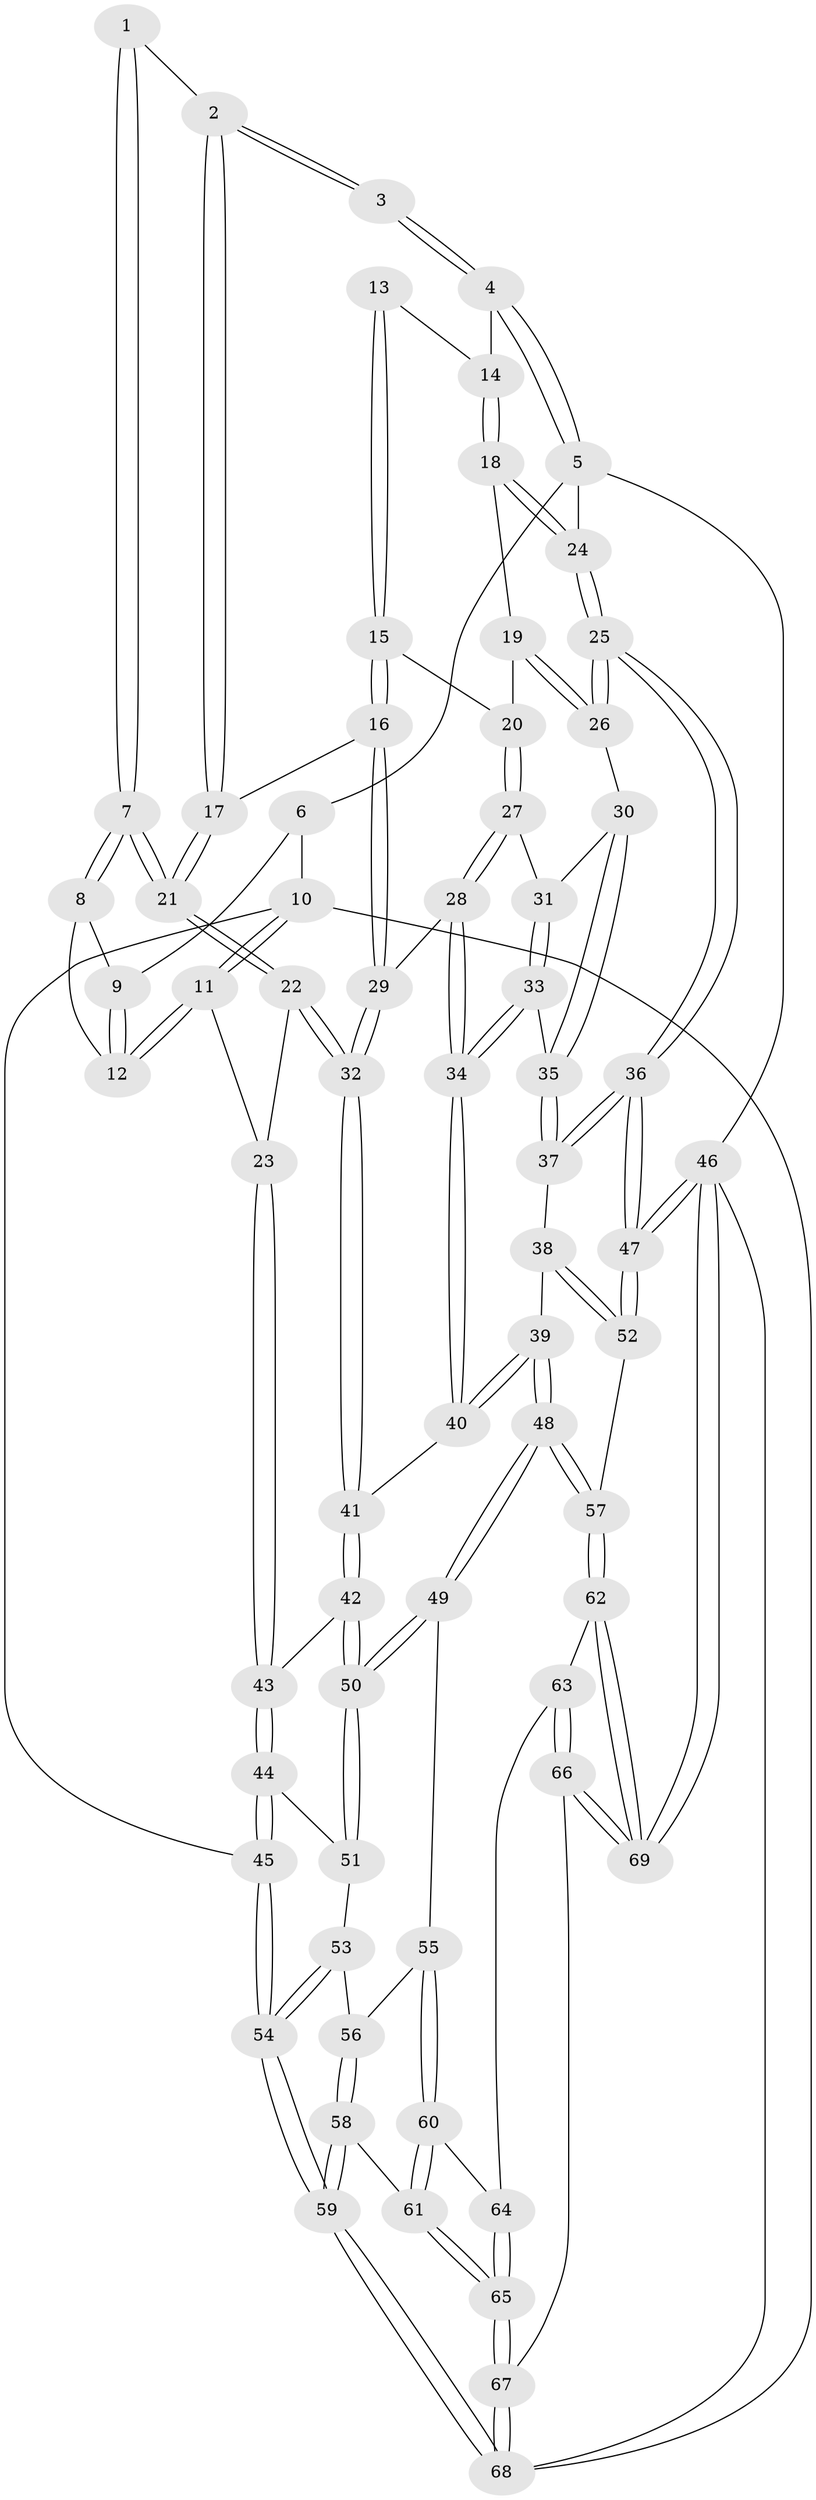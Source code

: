 // coarse degree distribution, {3: 0.16279069767441862, 4: 0.4418604651162791, 6: 0.11627906976744186, 5: 0.2558139534883721, 2: 0.023255813953488372}
// Generated by graph-tools (version 1.1) at 2025/24/03/03/25 07:24:33]
// undirected, 69 vertices, 169 edges
graph export_dot {
graph [start="1"]
  node [color=gray90,style=filled];
  1 [pos="+0.16896074661439206+0"];
  2 [pos="+0.5566148062656792+0"];
  3 [pos="+0.720685477398947+0"];
  4 [pos="+1+0"];
  5 [pos="+1+0"];
  6 [pos="+0.15039633934072863+0"];
  7 [pos="+0.27630787272278035+0.14117985756618595"];
  8 [pos="+0.23470317503325966+0.116731497638356"];
  9 [pos="+0.12715535895592445+0"];
  10 [pos="+0+0.321733070493985"];
  11 [pos="+0+0.30177041324373843"];
  12 [pos="+0.09595204839733759+0.09682155881983653"];
  13 [pos="+0.8478352965289949+0.09745426894404888"];
  14 [pos="+0.8565772324703326+0.0919830801055801"];
  15 [pos="+0.8022279498729957+0.18256690736139083"];
  16 [pos="+0.5872068422836483+0.15874505534141864"];
  17 [pos="+0.5490060045105717+0.11282202725905471"];
  18 [pos="+1+0.11461449002233487"];
  19 [pos="+0.8532008069991404+0.2023942883196832"];
  20 [pos="+0.8390028839826472+0.20340839178643427"];
  21 [pos="+0.34289980031915035+0.22549923753387083"];
  22 [pos="+0.27479362760055215+0.30582006684513297"];
  23 [pos="+0.16196293598317407+0.3428467523861284"];
  24 [pos="+1+0"];
  25 [pos="+1+0.3700003017473431"];
  26 [pos="+1+0.3475884101974726"];
  27 [pos="+0.845926476112798+0.3033538914125359"];
  28 [pos="+0.6836132322654059+0.39017615582058107"];
  29 [pos="+0.60133165848697+0.22572812248299856"];
  30 [pos="+1+0.35161782100820765"];
  31 [pos="+0.8928990796413192+0.3579565035845705"];
  32 [pos="+0.43873148484858276+0.49410370736873716"];
  33 [pos="+0.8254555619805668+0.4429285244533234"];
  34 [pos="+0.7017625739736407+0.4757816376068188"];
  35 [pos="+0.8708163803035563+0.46578795067382955"];
  36 [pos="+1+0.4589975091983576"];
  37 [pos="+0.9434603708868133+0.5129691464773309"];
  38 [pos="+0.8417414815611564+0.6319342979889739"];
  39 [pos="+0.7382453060447088+0.6371645637012456"];
  40 [pos="+0.6892406572153914+0.5141492220194223"];
  41 [pos="+0.45318547876354126+0.5367848908656682"];
  42 [pos="+0.43485028501228207+0.5703147194383398"];
  43 [pos="+0.2015306347466639+0.547631551699663"];
  44 [pos="+0.17471797971903577+0.618889503290852"];
  45 [pos="+0+0.8516410143317196"];
  46 [pos="+1+1"];
  47 [pos="+1+0.8098062130345817"];
  48 [pos="+0.6900106110753625+0.7816842157448768"];
  49 [pos="+0.4681807479460418+0.770501507564881"];
  50 [pos="+0.4277656703404563+0.6662582483019075"];
  51 [pos="+0.26107905646669344+0.6824499028493032"];
  52 [pos="+1+0.8008675643446681"];
  53 [pos="+0.25732009142371326+0.7527191040745199"];
  54 [pos="+0+0.8635759046816727"];
  55 [pos="+0.4439510511690134+0.8049517450310074"];
  56 [pos="+0.30394677839632567+0.8258968213190166"];
  57 [pos="+0.7410790443367217+0.8782490477290436"];
  58 [pos="+0.23515045204118323+0.8894884891809993"];
  59 [pos="+0+1"];
  60 [pos="+0.4439246607877341+0.8065372928122623"];
  61 [pos="+0.3332586965324515+0.964817433707232"];
  62 [pos="+0.7336891036389912+0.9324253735714663"];
  63 [pos="+0.5249429164914781+0.9416937698830236"];
  64 [pos="+0.46243565096695777+0.8947897711354932"];
  65 [pos="+0.39256523970025964+1"];
  66 [pos="+0.5621439476344188+1"];
  67 [pos="+0.392873477580696+1"];
  68 [pos="+0+1"];
  69 [pos="+0.7392772801374049+1"];
  1 -- 2;
  1 -- 7;
  1 -- 7;
  2 -- 3;
  2 -- 3;
  2 -- 17;
  2 -- 17;
  3 -- 4;
  3 -- 4;
  4 -- 5;
  4 -- 5;
  4 -- 14;
  5 -- 6;
  5 -- 24;
  5 -- 46;
  6 -- 9;
  6 -- 10;
  7 -- 8;
  7 -- 8;
  7 -- 21;
  7 -- 21;
  8 -- 9;
  8 -- 12;
  9 -- 12;
  9 -- 12;
  10 -- 11;
  10 -- 11;
  10 -- 45;
  10 -- 68;
  11 -- 12;
  11 -- 12;
  11 -- 23;
  13 -- 14;
  13 -- 15;
  13 -- 15;
  14 -- 18;
  14 -- 18;
  15 -- 16;
  15 -- 16;
  15 -- 20;
  16 -- 17;
  16 -- 29;
  16 -- 29;
  17 -- 21;
  17 -- 21;
  18 -- 19;
  18 -- 24;
  18 -- 24;
  19 -- 20;
  19 -- 26;
  19 -- 26;
  20 -- 27;
  20 -- 27;
  21 -- 22;
  21 -- 22;
  22 -- 23;
  22 -- 32;
  22 -- 32;
  23 -- 43;
  23 -- 43;
  24 -- 25;
  24 -- 25;
  25 -- 26;
  25 -- 26;
  25 -- 36;
  25 -- 36;
  26 -- 30;
  27 -- 28;
  27 -- 28;
  27 -- 31;
  28 -- 29;
  28 -- 34;
  28 -- 34;
  29 -- 32;
  29 -- 32;
  30 -- 31;
  30 -- 35;
  30 -- 35;
  31 -- 33;
  31 -- 33;
  32 -- 41;
  32 -- 41;
  33 -- 34;
  33 -- 34;
  33 -- 35;
  34 -- 40;
  34 -- 40;
  35 -- 37;
  35 -- 37;
  36 -- 37;
  36 -- 37;
  36 -- 47;
  36 -- 47;
  37 -- 38;
  38 -- 39;
  38 -- 52;
  38 -- 52;
  39 -- 40;
  39 -- 40;
  39 -- 48;
  39 -- 48;
  40 -- 41;
  41 -- 42;
  41 -- 42;
  42 -- 43;
  42 -- 50;
  42 -- 50;
  43 -- 44;
  43 -- 44;
  44 -- 45;
  44 -- 45;
  44 -- 51;
  45 -- 54;
  45 -- 54;
  46 -- 47;
  46 -- 47;
  46 -- 69;
  46 -- 69;
  46 -- 68;
  47 -- 52;
  47 -- 52;
  48 -- 49;
  48 -- 49;
  48 -- 57;
  48 -- 57;
  49 -- 50;
  49 -- 50;
  49 -- 55;
  50 -- 51;
  50 -- 51;
  51 -- 53;
  52 -- 57;
  53 -- 54;
  53 -- 54;
  53 -- 56;
  54 -- 59;
  54 -- 59;
  55 -- 56;
  55 -- 60;
  55 -- 60;
  56 -- 58;
  56 -- 58;
  57 -- 62;
  57 -- 62;
  58 -- 59;
  58 -- 59;
  58 -- 61;
  59 -- 68;
  59 -- 68;
  60 -- 61;
  60 -- 61;
  60 -- 64;
  61 -- 65;
  61 -- 65;
  62 -- 63;
  62 -- 69;
  62 -- 69;
  63 -- 64;
  63 -- 66;
  63 -- 66;
  64 -- 65;
  64 -- 65;
  65 -- 67;
  65 -- 67;
  66 -- 67;
  66 -- 69;
  66 -- 69;
  67 -- 68;
  67 -- 68;
}
